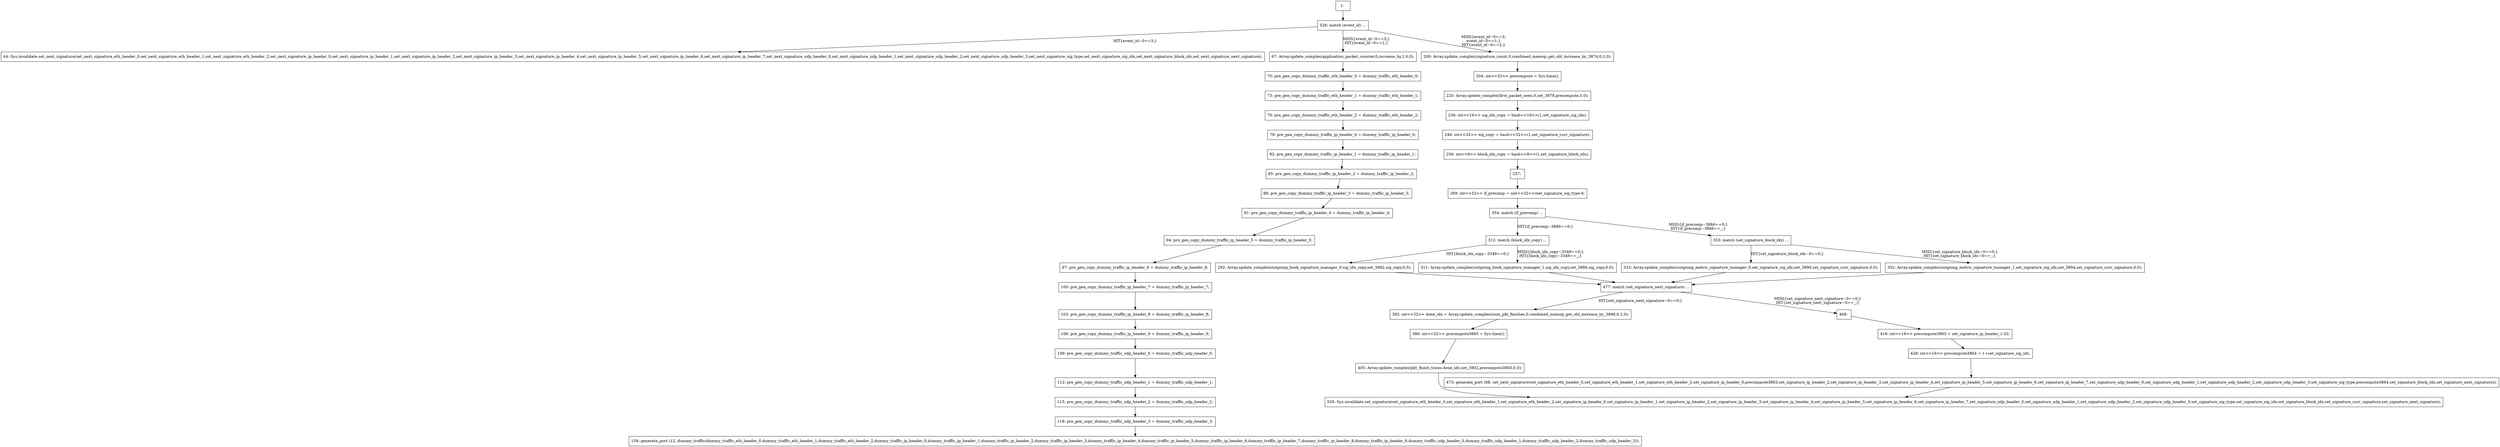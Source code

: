 digraph G {
  "1: " [shape=box, ];
  "44: Sys.invalidate.set_next_signature(set_next_signature_eth_header_0,set_next_signature_eth_header_1,set_next_signature_eth_header_2,set_next_signature_ip_header_0,set_next_signature_ip_header_1,set_next_signature_ip_header_2,set_next_signature_ip_header_3,set_next_signature_ip_header_4,set_next_signature_ip_header_5,set_next_signature_ip_header_6,set_next_signature_ip_header_7,set_next_signature_udp_header_0,set_next_signature_udp_header_1,set_next_signature_udp_header_2,set_next_signature_udp_header_3,set_next_signature_sig_type,set_next_signature_sig_idx,set_next_signature_block_idx,set_next_signature_next_signature);" [
  shape=box, ];
  "67: Array.update_complex(application_packet_counter,0,increase_by,1,0,0);" [
  shape=box, ];
  "70: pre_gen_copy_dummy_traffic_eth_header_0 = dummy_traffic_eth_header_0;" [
  shape=box, ];
  "73: pre_gen_copy_dummy_traffic_eth_header_1 = dummy_traffic_eth_header_1;" [
  shape=box, ];
  "76: pre_gen_copy_dummy_traffic_eth_header_2 = dummy_traffic_eth_header_2;" [
  shape=box, ];
  "79: pre_gen_copy_dummy_traffic_ip_header_0 = dummy_traffic_ip_header_0;" [
  shape=box, ];
  "82: pre_gen_copy_dummy_traffic_ip_header_1 = dummy_traffic_ip_header_1;" [
  shape=box, ];
  "85: pre_gen_copy_dummy_traffic_ip_header_2 = dummy_traffic_ip_header_2;" [
  shape=box, ];
  "88: pre_gen_copy_dummy_traffic_ip_header_3 = dummy_traffic_ip_header_3;" [
  shape=box, ];
  "91: pre_gen_copy_dummy_traffic_ip_header_4 = dummy_traffic_ip_header_4;" [
  shape=box, ];
  "94: pre_gen_copy_dummy_traffic_ip_header_5 = dummy_traffic_ip_header_5;" [
  shape=box, ];
  "97: pre_gen_copy_dummy_traffic_ip_header_6 = dummy_traffic_ip_header_6;" [
  shape=box, ];
  "100: pre_gen_copy_dummy_traffic_ip_header_7 = dummy_traffic_ip_header_7;" [
  shape=box, ];
  "103: pre_gen_copy_dummy_traffic_ip_header_8 = dummy_traffic_ip_header_8;" [
  shape=box, ];
  "106: pre_gen_copy_dummy_traffic_ip_header_9 = dummy_traffic_ip_header_9;" [
  shape=box, ];
  "109: pre_gen_copy_dummy_traffic_udp_header_0 = dummy_traffic_udp_header_0;" [
  shape=box, ];
  "112: pre_gen_copy_dummy_traffic_udp_header_1 = dummy_traffic_udp_header_1;" [
  shape=box, ];
  "115: pre_gen_copy_dummy_traffic_udp_header_2 = dummy_traffic_udp_header_2;" [
  shape=box, ];
  "118: pre_gen_copy_dummy_traffic_udp_header_3 = dummy_traffic_udp_header_3;" [
  shape=box, ];
  "159: generate_port (12, dummy_traffic(dummy_traffic_eth_header_0,dummy_traffic_eth_header_1,dummy_traffic_eth_header_2,dummy_traffic_ip_header_0,dummy_traffic_ip_header_1,dummy_traffic_ip_header_2,dummy_traffic_ip_header_3,dummy_traffic_ip_header_4,dummy_traffic_ip_header_5,dummy_traffic_ip_header_6,dummy_traffic_ip_header_7,dummy_traffic_ip_header_8,dummy_traffic_ip_header_9,dummy_traffic_udp_header_0,dummy_traffic_udp_header_1,dummy_traffic_udp_header_2,dummy_traffic_udp_header_3));" [
  shape=box, ];
  "200: Array.update_complex(signature_count,0,combined_memop_get_old_increase_by_3874,0,1,0);" [
  shape=box, ];
  "204: int<<32>> precompute = Sys.time();" [shape=box, ];
  "225: Array.update_complex(first_packet_seen,0,set_3878,precompute,0,0);" [
  shape=box, ];
  "236: int<<16>> sig_idx_copy = hash<<16>>(1,set_signature_sig_idx);" [
  shape=box, ];
  "246: int<<32>> sig_copy = hash<<32>>(1,set_signature_curr_signature);" [
  shape=box, ];
  "256: int<<8>> block_idx_copy = hash<<8>>(1,set_signature_block_idx);" [
  shape=box, ];
  "257: " [shape=box, ];
  "269: int<<32>> if_precomp = (int<<32>>)set_signature_sig_type-0;" [
  shape=box, ];
  "292: Array.update_complex(outgoing_book_signature_manager_0,sig_idx_copy,set_3882,sig_copy,0,0);" [
  shape=box, ];
  "311: Array.update_complex(outgoing_book_signature_manager_1,sig_idx_copy,set_3886,sig_copy,0,0);" [
  shape=box, ];
  "312: match (block_idx_copy) ...
" [shape=box, ];
  "333: Array.update_complex(outgoing_metric_signature_manager_0,set_signature_sig_idx,set_3890,set_signature_curr_signature,0,0);" [
  shape=box, ];
  "352: Array.update_complex(outgoing_metric_signature_manager_1,set_signature_sig_idx,set_3894,set_signature_curr_signature,0,0);" [
  shape=box, ];
  "353: match (set_signature_block_idx) ...
" [shape=box, ];
  "354: match (if_precomp) ...
" [shape=box, ];
  "382: int<<32>> done_idx = Array.update_complex(num_pkt_finishes,0,combined_memop_get_old_increase_by_3898,0,1,0);" [
  shape=box, ];
  "386: int<<32>> precompute3865 = Sys.time();" [shape=box, ];
  "405: Array.update_complex(pkt_finish_times,done_idx,set_3902,precompute3865,0,0);" [
  shape=box, ];
  "408: " [shape=box, ];
  "418: int<<16>> precompute3863 = set_signature_ip_header_1-32;" [shape=box, ];
  "428: int<<16>> precompute3864 = 1+set_signature_sig_idx;" [shape=box, ];
  "473: generate_port (68, set_next_signature(set_signature_eth_header_0,set_signature_eth_header_1,set_signature_eth_header_2,set_signature_ip_header_0,precompute3863,set_signature_ip_header_2,set_signature_ip_header_3,set_signature_ip_header_4,set_signature_ip_header_5,set_signature_ip_header_6,set_signature_ip_header_7,set_signature_udp_header_0,set_signature_udp_header_1,set_signature_udp_header_2,set_signature_udp_header_3,set_signature_sig_type,precompute3864,set_signature_block_idx,set_signature_next_signature));" [
  shape=box, ];
  "477: match (set_signature_next_signature) ...
" [shape=box, ];
  "526: Sys.invalidate.set_signature(set_signature_eth_header_0,set_signature_eth_header_1,set_signature_eth_header_2,set_signature_ip_header_0,set_signature_ip_header_1,set_signature_ip_header_2,set_signature_ip_header_3,set_signature_ip_header_4,set_signature_ip_header_5,set_signature_ip_header_6,set_signature_ip_header_7,set_signature_udp_header_0,set_signature_udp_header_1,set_signature_udp_header_2,set_signature_udp_header_3,set_signature_sig_type,set_signature_sig_idx,set_signature_block_idx,set_signature_curr_signature,set_signature_next_signature);" [
  shape=box, ];
  "528: match (event_id) ...
" [shape=box, ];
  
  
  "1: " -> "528: match (event_id) ...
" [label="", ];
  "67: Array.update_complex(application_packet_counter,0,increase_by,1,0,0);" -> "70: pre_gen_copy_dummy_traffic_eth_header_0 = dummy_traffic_eth_header_0;" [
  label="", ];
  "70: pre_gen_copy_dummy_traffic_eth_header_0 = dummy_traffic_eth_header_0;" -> "73: pre_gen_copy_dummy_traffic_eth_header_1 = dummy_traffic_eth_header_1;" [
  label="", ];
  "73: pre_gen_copy_dummy_traffic_eth_header_1 = dummy_traffic_eth_header_1;" -> "76: pre_gen_copy_dummy_traffic_eth_header_2 = dummy_traffic_eth_header_2;" [
  label="", ];
  "76: pre_gen_copy_dummy_traffic_eth_header_2 = dummy_traffic_eth_header_2;" -> "79: pre_gen_copy_dummy_traffic_ip_header_0 = dummy_traffic_ip_header_0;" [
  label="", ];
  "79: pre_gen_copy_dummy_traffic_ip_header_0 = dummy_traffic_ip_header_0;" -> "82: pre_gen_copy_dummy_traffic_ip_header_1 = dummy_traffic_ip_header_1;" [
  label="", ];
  "82: pre_gen_copy_dummy_traffic_ip_header_1 = dummy_traffic_ip_header_1;" -> "85: pre_gen_copy_dummy_traffic_ip_header_2 = dummy_traffic_ip_header_2;" [
  label="", ];
  "85: pre_gen_copy_dummy_traffic_ip_header_2 = dummy_traffic_ip_header_2;" -> "88: pre_gen_copy_dummy_traffic_ip_header_3 = dummy_traffic_ip_header_3;" [
  label="", ];
  "88: pre_gen_copy_dummy_traffic_ip_header_3 = dummy_traffic_ip_header_3;" -> "91: pre_gen_copy_dummy_traffic_ip_header_4 = dummy_traffic_ip_header_4;" [
  label="", ];
  "91: pre_gen_copy_dummy_traffic_ip_header_4 = dummy_traffic_ip_header_4;" -> "94: pre_gen_copy_dummy_traffic_ip_header_5 = dummy_traffic_ip_header_5;" [
  label="", ];
  "94: pre_gen_copy_dummy_traffic_ip_header_5 = dummy_traffic_ip_header_5;" -> "97: pre_gen_copy_dummy_traffic_ip_header_6 = dummy_traffic_ip_header_6;" [
  label="", ];
  "97: pre_gen_copy_dummy_traffic_ip_header_6 = dummy_traffic_ip_header_6;" -> "100: pre_gen_copy_dummy_traffic_ip_header_7 = dummy_traffic_ip_header_7;" [
  label="", ];
  "100: pre_gen_copy_dummy_traffic_ip_header_7 = dummy_traffic_ip_header_7;" -> "103: pre_gen_copy_dummy_traffic_ip_header_8 = dummy_traffic_ip_header_8;" [
  label="", ];
  "103: pre_gen_copy_dummy_traffic_ip_header_8 = dummy_traffic_ip_header_8;" -> "106: pre_gen_copy_dummy_traffic_ip_header_9 = dummy_traffic_ip_header_9;" [
  label="", ];
  "106: pre_gen_copy_dummy_traffic_ip_header_9 = dummy_traffic_ip_header_9;" -> "109: pre_gen_copy_dummy_traffic_udp_header_0 = dummy_traffic_udp_header_0;" [
  label="", ];
  "109: pre_gen_copy_dummy_traffic_udp_header_0 = dummy_traffic_udp_header_0;" -> "112: pre_gen_copy_dummy_traffic_udp_header_1 = dummy_traffic_udp_header_1;" [
  label="", ];
  "112: pre_gen_copy_dummy_traffic_udp_header_1 = dummy_traffic_udp_header_1;" -> "115: pre_gen_copy_dummy_traffic_udp_header_2 = dummy_traffic_udp_header_2;" [
  label="", ];
  "115: pre_gen_copy_dummy_traffic_udp_header_2 = dummy_traffic_udp_header_2;" -> "118: pre_gen_copy_dummy_traffic_udp_header_3 = dummy_traffic_udp_header_3;" [
  label="", ];
  "118: pre_gen_copy_dummy_traffic_udp_header_3 = dummy_traffic_udp_header_3;" -> "159: generate_port (12, dummy_traffic(dummy_traffic_eth_header_0,dummy_traffic_eth_header_1,dummy_traffic_eth_header_2,dummy_traffic_ip_header_0,dummy_traffic_ip_header_1,dummy_traffic_ip_header_2,dummy_traffic_ip_header_3,dummy_traffic_ip_header_4,dummy_traffic_ip_header_5,dummy_traffic_ip_header_6,dummy_traffic_ip_header_7,dummy_traffic_ip_header_8,dummy_traffic_ip_header_9,dummy_traffic_udp_header_0,dummy_traffic_udp_header_1,dummy_traffic_udp_header_2,dummy_traffic_udp_header_3));" [
  label="", ];
  "200: Array.update_complex(signature_count,0,combined_memop_get_old_increase_by_3874,0,1,0);" -> "204: int<<32>> precompute = Sys.time();" [
  label="", ];
  "204: int<<32>> precompute = Sys.time();" -> "225: Array.update_complex(first_packet_seen,0,set_3878,precompute,0,0);" [
  label="", ];
  "225: Array.update_complex(first_packet_seen,0,set_3878,precompute,0,0);" -> "236: int<<16>> sig_idx_copy = hash<<16>>(1,set_signature_sig_idx);" [
  label="", ];
  "236: int<<16>> sig_idx_copy = hash<<16>>(1,set_signature_sig_idx);" -> "246: int<<32>> sig_copy = hash<<32>>(1,set_signature_curr_signature);" [
  label="", ];
  "246: int<<32>> sig_copy = hash<<32>>(1,set_signature_curr_signature);" -> "256: int<<8>> block_idx_copy = hash<<8>>(1,set_signature_block_idx);" [
  label="", ];
  "256: int<<8>> block_idx_copy = hash<<8>>(1,set_signature_block_idx);" -> "257: " [
  label="", ];
  "257: " -> "269: int<<32>> if_precomp = (int<<32>>)set_signature_sig_type-0;" [
  label="", ];
  "269: int<<32>> if_precomp = (int<<32>>)set_signature_sig_type-0;" -> "354: match (if_precomp) ...
" [
  label="", ];
  "292: Array.update_complex(outgoing_book_signature_manager_0,sig_idx_copy,set_3882,sig_copy,0,0);" -> "477: match (set_signature_next_signature) ...
" [
  label="", ];
  "311: Array.update_complex(outgoing_book_signature_manager_1,sig_idx_copy,set_3886,sig_copy,0,0);" -> "477: match (set_signature_next_signature) ...
" [
  label="", ];
  "312: match (block_idx_copy) ...
" -> "292: Array.update_complex(outgoing_book_signature_manager_0,sig_idx_copy,set_3882,sig_copy,0,0);" [
  label="HIT{block_idx_copy~3349==0;}", ];
  "312: match (block_idx_copy) ...
" -> "311: Array.update_complex(outgoing_book_signature_manager_1,sig_idx_copy,set_3886,sig_copy,0,0);" [
  label="MISS{block_idx_copy~3349==0;}
HIT{block_idx_copy~3349==_;}", ];
  "333: Array.update_complex(outgoing_metric_signature_manager_0,set_signature_sig_idx,set_3890,set_signature_curr_signature,0,0);" -> "477: match (set_signature_next_signature) ...
" [
  label="", ];
  "352: Array.update_complex(outgoing_metric_signature_manager_1,set_signature_sig_idx,set_3894,set_signature_curr_signature,0,0);" -> "477: match (set_signature_next_signature) ...
" [
  label="", ];
  "353: match (set_signature_block_idx) ...
" -> "333: Array.update_complex(outgoing_metric_signature_manager_0,set_signature_sig_idx,set_3890,set_signature_curr_signature,0,0);" [
  label="HIT{set_signature_block_idx~0==0;}", ];
  "353: match (set_signature_block_idx) ...
" -> "352: Array.update_complex(outgoing_metric_signature_manager_1,set_signature_sig_idx,set_3894,set_signature_curr_signature,0,0);" [
  label="MISS{set_signature_block_idx~0==0;}
HIT{set_signature_block_idx~0==_;}",
  ];
  "354: match (if_precomp) ...
" -> "312: match (block_idx_copy) ...
" [
  label="HIT{if_precomp~3866==0;}", ];
  "354: match (if_precomp) ...
" -> "353: match (set_signature_block_idx) ...
" [
  label="MISS{if_precomp~3866==0;}
HIT{if_precomp~3866==_;}", ];
  "382: int<<32>> done_idx = Array.update_complex(num_pkt_finishes,0,combined_memop_get_old_increase_by_3898,0,1,0);" -> "386: int<<32>> precompute3865 = Sys.time();" [
  label="", ];
  "386: int<<32>> precompute3865 = Sys.time();" -> "405: Array.update_complex(pkt_finish_times,done_idx,set_3902,precompute3865,0,0);" [
  label="", ];
  "405: Array.update_complex(pkt_finish_times,done_idx,set_3902,precompute3865,0,0);" -> "526: Sys.invalidate.set_signature(set_signature_eth_header_0,set_signature_eth_header_1,set_signature_eth_header_2,set_signature_ip_header_0,set_signature_ip_header_1,set_signature_ip_header_2,set_signature_ip_header_3,set_signature_ip_header_4,set_signature_ip_header_5,set_signature_ip_header_6,set_signature_ip_header_7,set_signature_udp_header_0,set_signature_udp_header_1,set_signature_udp_header_2,set_signature_udp_header_3,set_signature_sig_type,set_signature_sig_idx,set_signature_block_idx,set_signature_curr_signature,set_signature_next_signature);" [
  label="", ];
  "408: " -> "418: int<<16>> precompute3863 = set_signature_ip_header_1-32;" [
  label="", ];
  "418: int<<16>> precompute3863 = set_signature_ip_header_1-32;" -> "428: int<<16>> precompute3864 = 1+set_signature_sig_idx;" [
  label="", ];
  "428: int<<16>> precompute3864 = 1+set_signature_sig_idx;" -> "473: generate_port (68, set_next_signature(set_signature_eth_header_0,set_signature_eth_header_1,set_signature_eth_header_2,set_signature_ip_header_0,precompute3863,set_signature_ip_header_2,set_signature_ip_header_3,set_signature_ip_header_4,set_signature_ip_header_5,set_signature_ip_header_6,set_signature_ip_header_7,set_signature_udp_header_0,set_signature_udp_header_1,set_signature_udp_header_2,set_signature_udp_header_3,set_signature_sig_type,precompute3864,set_signature_block_idx,set_signature_next_signature));" [
  label="", ];
  "473: generate_port (68, set_next_signature(set_signature_eth_header_0,set_signature_eth_header_1,set_signature_eth_header_2,set_signature_ip_header_0,precompute3863,set_signature_ip_header_2,set_signature_ip_header_3,set_signature_ip_header_4,set_signature_ip_header_5,set_signature_ip_header_6,set_signature_ip_header_7,set_signature_udp_header_0,set_signature_udp_header_1,set_signature_udp_header_2,set_signature_udp_header_3,set_signature_sig_type,precompute3864,set_signature_block_idx,set_signature_next_signature));" -> "526: Sys.invalidate.set_signature(set_signature_eth_header_0,set_signature_eth_header_1,set_signature_eth_header_2,set_signature_ip_header_0,set_signature_ip_header_1,set_signature_ip_header_2,set_signature_ip_header_3,set_signature_ip_header_4,set_signature_ip_header_5,set_signature_ip_header_6,set_signature_ip_header_7,set_signature_udp_header_0,set_signature_udp_header_1,set_signature_udp_header_2,set_signature_udp_header_3,set_signature_sig_type,set_signature_sig_idx,set_signature_block_idx,set_signature_curr_signature,set_signature_next_signature);" [
  label="", ];
  "477: match (set_signature_next_signature) ...
" -> "382: int<<32>> done_idx = Array.update_complex(num_pkt_finishes,0,combined_memop_get_old_increase_by_3898,0,1,0);" [
  label="HIT{set_signature_next_signature~0==0;}", ];
  "477: match (set_signature_next_signature) ...
" -> "408: " [label="MISS{set_signature_next_signature~0==0;}
HIT{set_signature_next_signature~0==_;}",
                                                               ];
  "528: match (event_id) ...
" -> "44: Sys.invalidate.set_next_signature(set_next_signature_eth_header_0,set_next_signature_eth_header_1,set_next_signature_eth_header_2,set_next_signature_ip_header_0,set_next_signature_ip_header_1,set_next_signature_ip_header_2,set_next_signature_ip_header_3,set_next_signature_ip_header_4,set_next_signature_ip_header_5,set_next_signature_ip_header_6,set_next_signature_ip_header_7,set_next_signature_udp_header_0,set_next_signature_udp_header_1,set_next_signature_udp_header_2,set_next_signature_udp_header_3,set_next_signature_sig_type,set_next_signature_sig_idx,set_next_signature_block_idx,set_next_signature_next_signature);" [
  label="HIT{event_id~0==3;}", ];
  "528: match (event_id) ...
" -> "67: Array.update_complex(application_packet_counter,0,increase_by,1,0,0);" [
  label="MISS{event_id~0==3;}
HIT{event_id~0==1;}", ];
  "528: match (event_id) ...
" -> "200: Array.update_complex(signature_count,0,combined_memop_get_old_increase_by_3874,0,1,0);" [
  label="MISS{event_id~0==3;
event_id~0==1;}
HIT{event_id~0==2;}", ];
  
  }